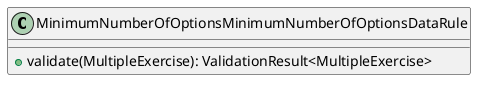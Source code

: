 @startuml

    class MinimumNumberOfOptionsMinimumNumberOfOptionsDataRule [[MinimumNumberOfOptionsMinimumNumberOfOptionsDataRule.html]] {
        +validate(MultipleExercise): ValidationResult<MultipleExercise>
    }

@enduml
